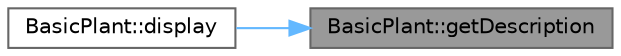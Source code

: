 digraph "BasicPlant::getDescription"
{
 // INTERACTIVE_SVG=YES
 // LATEX_PDF_SIZE
  bgcolor="transparent";
  edge [fontname=Helvetica,fontsize=10,labelfontname=Helvetica,labelfontsize=10];
  node [fontname=Helvetica,fontsize=10,shape=box,height=0.2,width=0.4];
  rankdir="RL";
  Node1 [id="Node000001",label="BasicPlant::getDescription",height=0.2,width=0.4,color="gray40", fillcolor="grey60", style="filled", fontcolor="black",tooltip="Gets the description of the basic plant."];
  Node1 -> Node2 [id="edge1_Node000001_Node000002",dir="back",color="steelblue1",style="solid",tooltip=" "];
  Node2 [id="Node000002",label="BasicPlant::display",height=0.2,width=0.4,color="grey40", fillcolor="white", style="filled",URL="$class_basic_plant.html#a994d8615d625ac9772942b976d7c2421",tooltip="Displays the basic plant information."];
}
